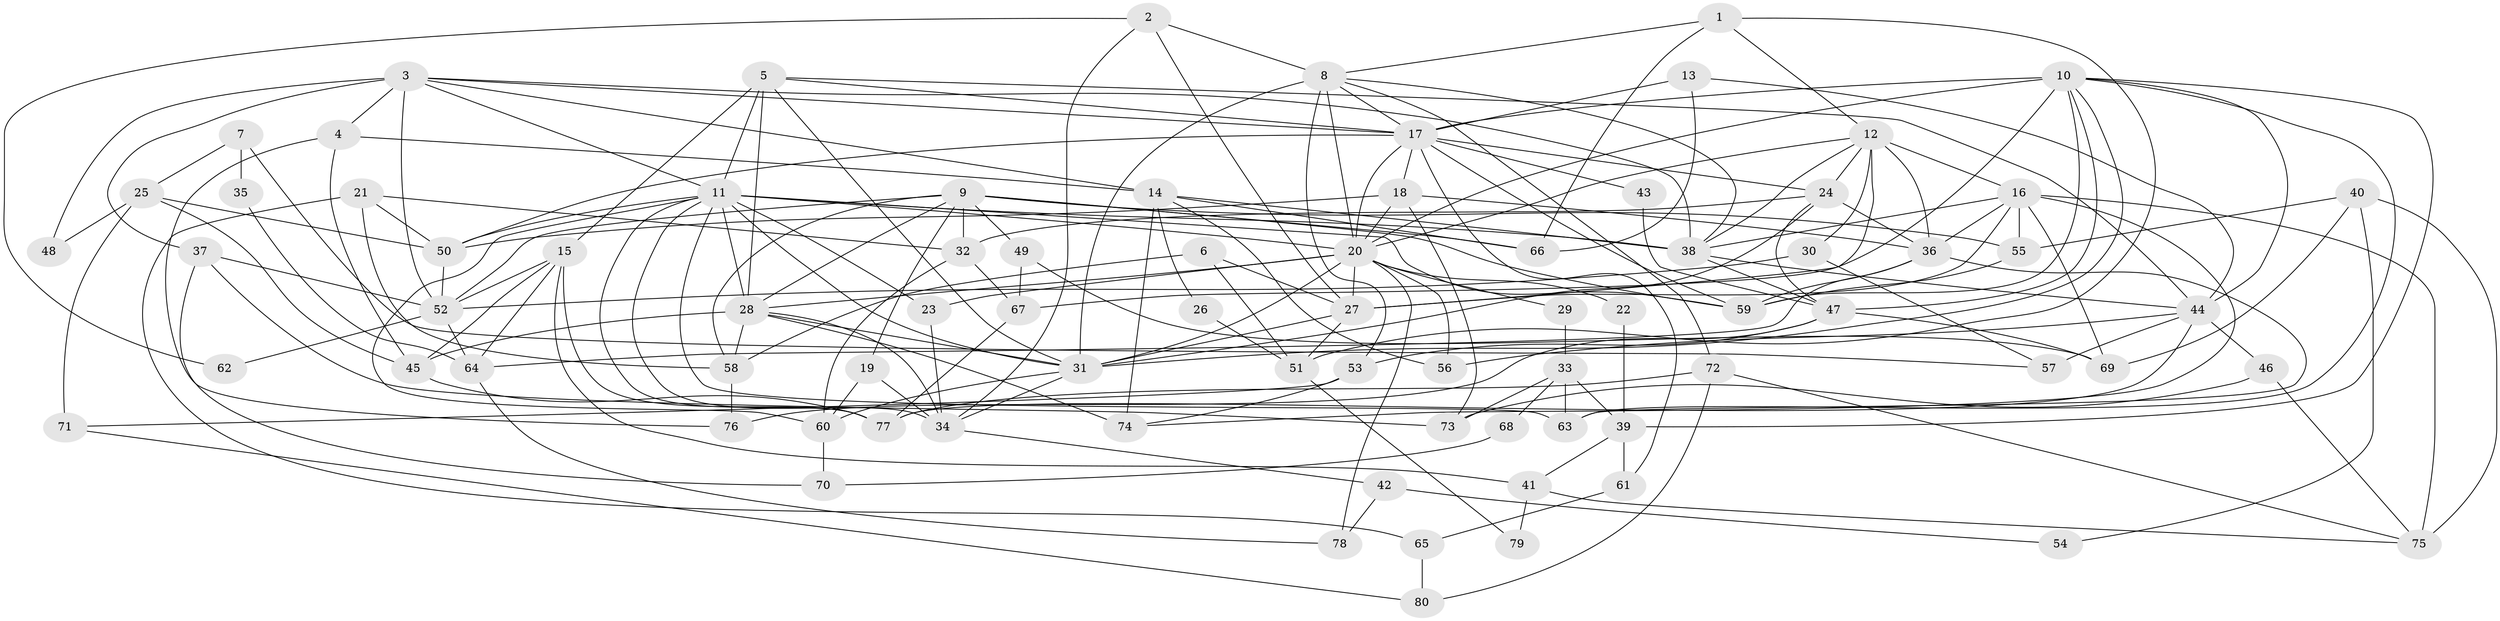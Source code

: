// original degree distribution, {4: 0.2803030303030303, 2: 0.09848484848484848, 3: 0.32575757575757575, 8: 0.022727272727272728, 9: 0.007575757575757576, 5: 0.1590909090909091, 6: 0.08333333333333333, 7: 0.022727272727272728}
// Generated by graph-tools (version 1.1) at 2025/50/03/04/25 22:50:47]
// undirected, 80 vertices, 198 edges
graph export_dot {
  node [color=gray90,style=filled];
  1;
  2;
  3;
  4;
  5;
  6;
  7;
  8;
  9;
  10;
  11;
  12;
  13;
  14;
  15;
  16;
  17;
  18;
  19;
  20;
  21;
  22;
  23;
  24;
  25;
  26;
  27;
  28;
  29;
  30;
  31;
  32;
  33;
  34;
  35;
  36;
  37;
  38;
  39;
  40;
  41;
  42;
  43;
  44;
  45;
  46;
  47;
  48;
  49;
  50;
  51;
  52;
  53;
  54;
  55;
  56;
  57;
  58;
  59;
  60;
  61;
  62;
  63;
  64;
  65;
  66;
  67;
  68;
  69;
  70;
  71;
  72;
  73;
  74;
  75;
  76;
  77;
  78;
  79;
  80;
  1 -- 8 [weight=1.0];
  1 -- 12 [weight=1.0];
  1 -- 51 [weight=1.0];
  1 -- 66 [weight=1.0];
  2 -- 8 [weight=1.0];
  2 -- 27 [weight=1.0];
  2 -- 34 [weight=1.0];
  2 -- 62 [weight=1.0];
  3 -- 4 [weight=1.0];
  3 -- 11 [weight=1.0];
  3 -- 14 [weight=1.0];
  3 -- 17 [weight=1.0];
  3 -- 37 [weight=1.0];
  3 -- 38 [weight=1.0];
  3 -- 48 [weight=2.0];
  3 -- 52 [weight=1.0];
  4 -- 14 [weight=1.0];
  4 -- 45 [weight=1.0];
  4 -- 76 [weight=1.0];
  5 -- 11 [weight=1.0];
  5 -- 15 [weight=1.0];
  5 -- 17 [weight=1.0];
  5 -- 28 [weight=2.0];
  5 -- 31 [weight=1.0];
  5 -- 44 [weight=1.0];
  6 -- 27 [weight=1.0];
  6 -- 51 [weight=1.0];
  6 -- 58 [weight=1.0];
  7 -- 25 [weight=1.0];
  7 -- 35 [weight=1.0];
  7 -- 57 [weight=1.0];
  8 -- 17 [weight=1.0];
  8 -- 20 [weight=2.0];
  8 -- 31 [weight=1.0];
  8 -- 38 [weight=1.0];
  8 -- 53 [weight=1.0];
  8 -- 72 [weight=1.0];
  9 -- 19 [weight=1.0];
  9 -- 28 [weight=1.0];
  9 -- 32 [weight=1.0];
  9 -- 49 [weight=1.0];
  9 -- 52 [weight=1.0];
  9 -- 55 [weight=1.0];
  9 -- 58 [weight=1.0];
  9 -- 59 [weight=1.0];
  9 -- 66 [weight=1.0];
  10 -- 17 [weight=2.0];
  10 -- 20 [weight=1.0];
  10 -- 31 [weight=1.0];
  10 -- 39 [weight=1.0];
  10 -- 44 [weight=1.0];
  10 -- 47 [weight=1.0];
  10 -- 59 [weight=2.0];
  10 -- 63 [weight=1.0];
  10 -- 67 [weight=1.0];
  11 -- 20 [weight=4.0];
  11 -- 23 [weight=1.0];
  11 -- 28 [weight=1.0];
  11 -- 31 [weight=1.0];
  11 -- 34 [weight=1.0];
  11 -- 38 [weight=1.0];
  11 -- 50 [weight=1.0];
  11 -- 59 [weight=1.0];
  11 -- 60 [weight=1.0];
  11 -- 63 [weight=1.0];
  11 -- 77 [weight=1.0];
  12 -- 16 [weight=1.0];
  12 -- 20 [weight=1.0];
  12 -- 24 [weight=1.0];
  12 -- 27 [weight=1.0];
  12 -- 30 [weight=1.0];
  12 -- 36 [weight=2.0];
  12 -- 38 [weight=1.0];
  13 -- 17 [weight=1.0];
  13 -- 44 [weight=1.0];
  13 -- 66 [weight=1.0];
  14 -- 26 [weight=1.0];
  14 -- 38 [weight=1.0];
  14 -- 56 [weight=1.0];
  14 -- 66 [weight=1.0];
  14 -- 74 [weight=2.0];
  15 -- 41 [weight=1.0];
  15 -- 45 [weight=1.0];
  15 -- 52 [weight=1.0];
  15 -- 64 [weight=1.0];
  15 -- 77 [weight=1.0];
  16 -- 27 [weight=1.0];
  16 -- 36 [weight=1.0];
  16 -- 38 [weight=1.0];
  16 -- 55 [weight=1.0];
  16 -- 69 [weight=1.0];
  16 -- 74 [weight=1.0];
  16 -- 75 [weight=2.0];
  17 -- 18 [weight=2.0];
  17 -- 20 [weight=1.0];
  17 -- 24 [weight=1.0];
  17 -- 43 [weight=1.0];
  17 -- 50 [weight=1.0];
  17 -- 59 [weight=1.0];
  17 -- 61 [weight=1.0];
  18 -- 20 [weight=1.0];
  18 -- 36 [weight=1.0];
  18 -- 50 [weight=1.0];
  18 -- 73 [weight=1.0];
  19 -- 34 [weight=1.0];
  19 -- 60 [weight=1.0];
  20 -- 22 [weight=1.0];
  20 -- 23 [weight=1.0];
  20 -- 27 [weight=1.0];
  20 -- 28 [weight=1.0];
  20 -- 29 [weight=1.0];
  20 -- 31 [weight=1.0];
  20 -- 56 [weight=1.0];
  20 -- 78 [weight=1.0];
  21 -- 32 [weight=2.0];
  21 -- 50 [weight=1.0];
  21 -- 58 [weight=1.0];
  21 -- 65 [weight=1.0];
  22 -- 39 [weight=1.0];
  23 -- 34 [weight=1.0];
  24 -- 31 [weight=1.0];
  24 -- 32 [weight=2.0];
  24 -- 36 [weight=1.0];
  24 -- 47 [weight=1.0];
  25 -- 45 [weight=1.0];
  25 -- 48 [weight=1.0];
  25 -- 50 [weight=1.0];
  25 -- 71 [weight=1.0];
  26 -- 51 [weight=1.0];
  27 -- 31 [weight=1.0];
  27 -- 51 [weight=1.0];
  28 -- 31 [weight=1.0];
  28 -- 34 [weight=1.0];
  28 -- 45 [weight=1.0];
  28 -- 58 [weight=1.0];
  28 -- 74 [weight=1.0];
  29 -- 33 [weight=1.0];
  30 -- 52 [weight=1.0];
  30 -- 57 [weight=1.0];
  31 -- 34 [weight=1.0];
  31 -- 60 [weight=1.0];
  32 -- 60 [weight=1.0];
  32 -- 67 [weight=1.0];
  33 -- 39 [weight=1.0];
  33 -- 63 [weight=1.0];
  33 -- 68 [weight=1.0];
  33 -- 73 [weight=1.0];
  34 -- 42 [weight=1.0];
  35 -- 64 [weight=1.0];
  36 -- 59 [weight=1.0];
  36 -- 63 [weight=1.0];
  36 -- 64 [weight=1.0];
  37 -- 52 [weight=1.0];
  37 -- 70 [weight=1.0];
  37 -- 73 [weight=1.0];
  38 -- 44 [weight=1.0];
  38 -- 47 [weight=1.0];
  39 -- 41 [weight=1.0];
  39 -- 61 [weight=1.0];
  40 -- 54 [weight=1.0];
  40 -- 55 [weight=1.0];
  40 -- 69 [weight=1.0];
  40 -- 75 [weight=1.0];
  41 -- 75 [weight=1.0];
  41 -- 79 [weight=1.0];
  42 -- 54 [weight=1.0];
  42 -- 78 [weight=1.0];
  43 -- 47 [weight=1.0];
  44 -- 46 [weight=1.0];
  44 -- 56 [weight=1.0];
  44 -- 57 [weight=1.0];
  44 -- 77 [weight=1.0];
  45 -- 77 [weight=1.0];
  46 -- 73 [weight=1.0];
  46 -- 75 [weight=1.0];
  47 -- 53 [weight=1.0];
  47 -- 69 [weight=1.0];
  47 -- 76 [weight=1.0];
  49 -- 67 [weight=1.0];
  49 -- 69 [weight=1.0];
  50 -- 52 [weight=1.0];
  51 -- 79 [weight=1.0];
  52 -- 62 [weight=1.0];
  52 -- 64 [weight=1.0];
  53 -- 71 [weight=1.0];
  53 -- 74 [weight=1.0];
  55 -- 59 [weight=1.0];
  58 -- 76 [weight=1.0];
  60 -- 70 [weight=1.0];
  61 -- 65 [weight=1.0];
  64 -- 78 [weight=1.0];
  65 -- 80 [weight=1.0];
  67 -- 77 [weight=1.0];
  68 -- 70 [weight=1.0];
  71 -- 80 [weight=1.0];
  72 -- 75 [weight=1.0];
  72 -- 77 [weight=1.0];
  72 -- 80 [weight=1.0];
}
